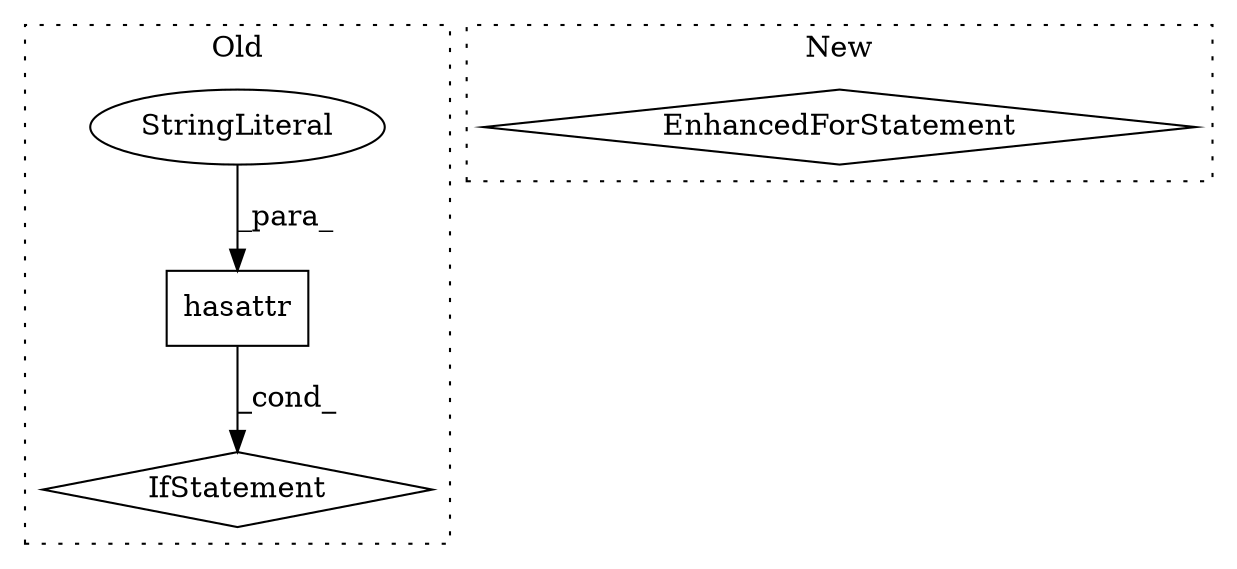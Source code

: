 digraph G {
subgraph cluster0 {
1 [label="hasattr" a="32" s="1916,1940" l="8,1" shape="box"];
3 [label="StringLiteral" a="45" s="1930" l="10" shape="ellipse"];
4 [label="IfStatement" a="25" s="1912,1941" l="4,2" shape="diamond"];
label = "Old";
style="dotted";
}
subgraph cluster1 {
2 [label="EnhancedForStatement" a="70" s="3767,3869" l="57,2" shape="diamond"];
label = "New";
style="dotted";
}
1 -> 4 [label="_cond_"];
3 -> 1 [label="_para_"];
}